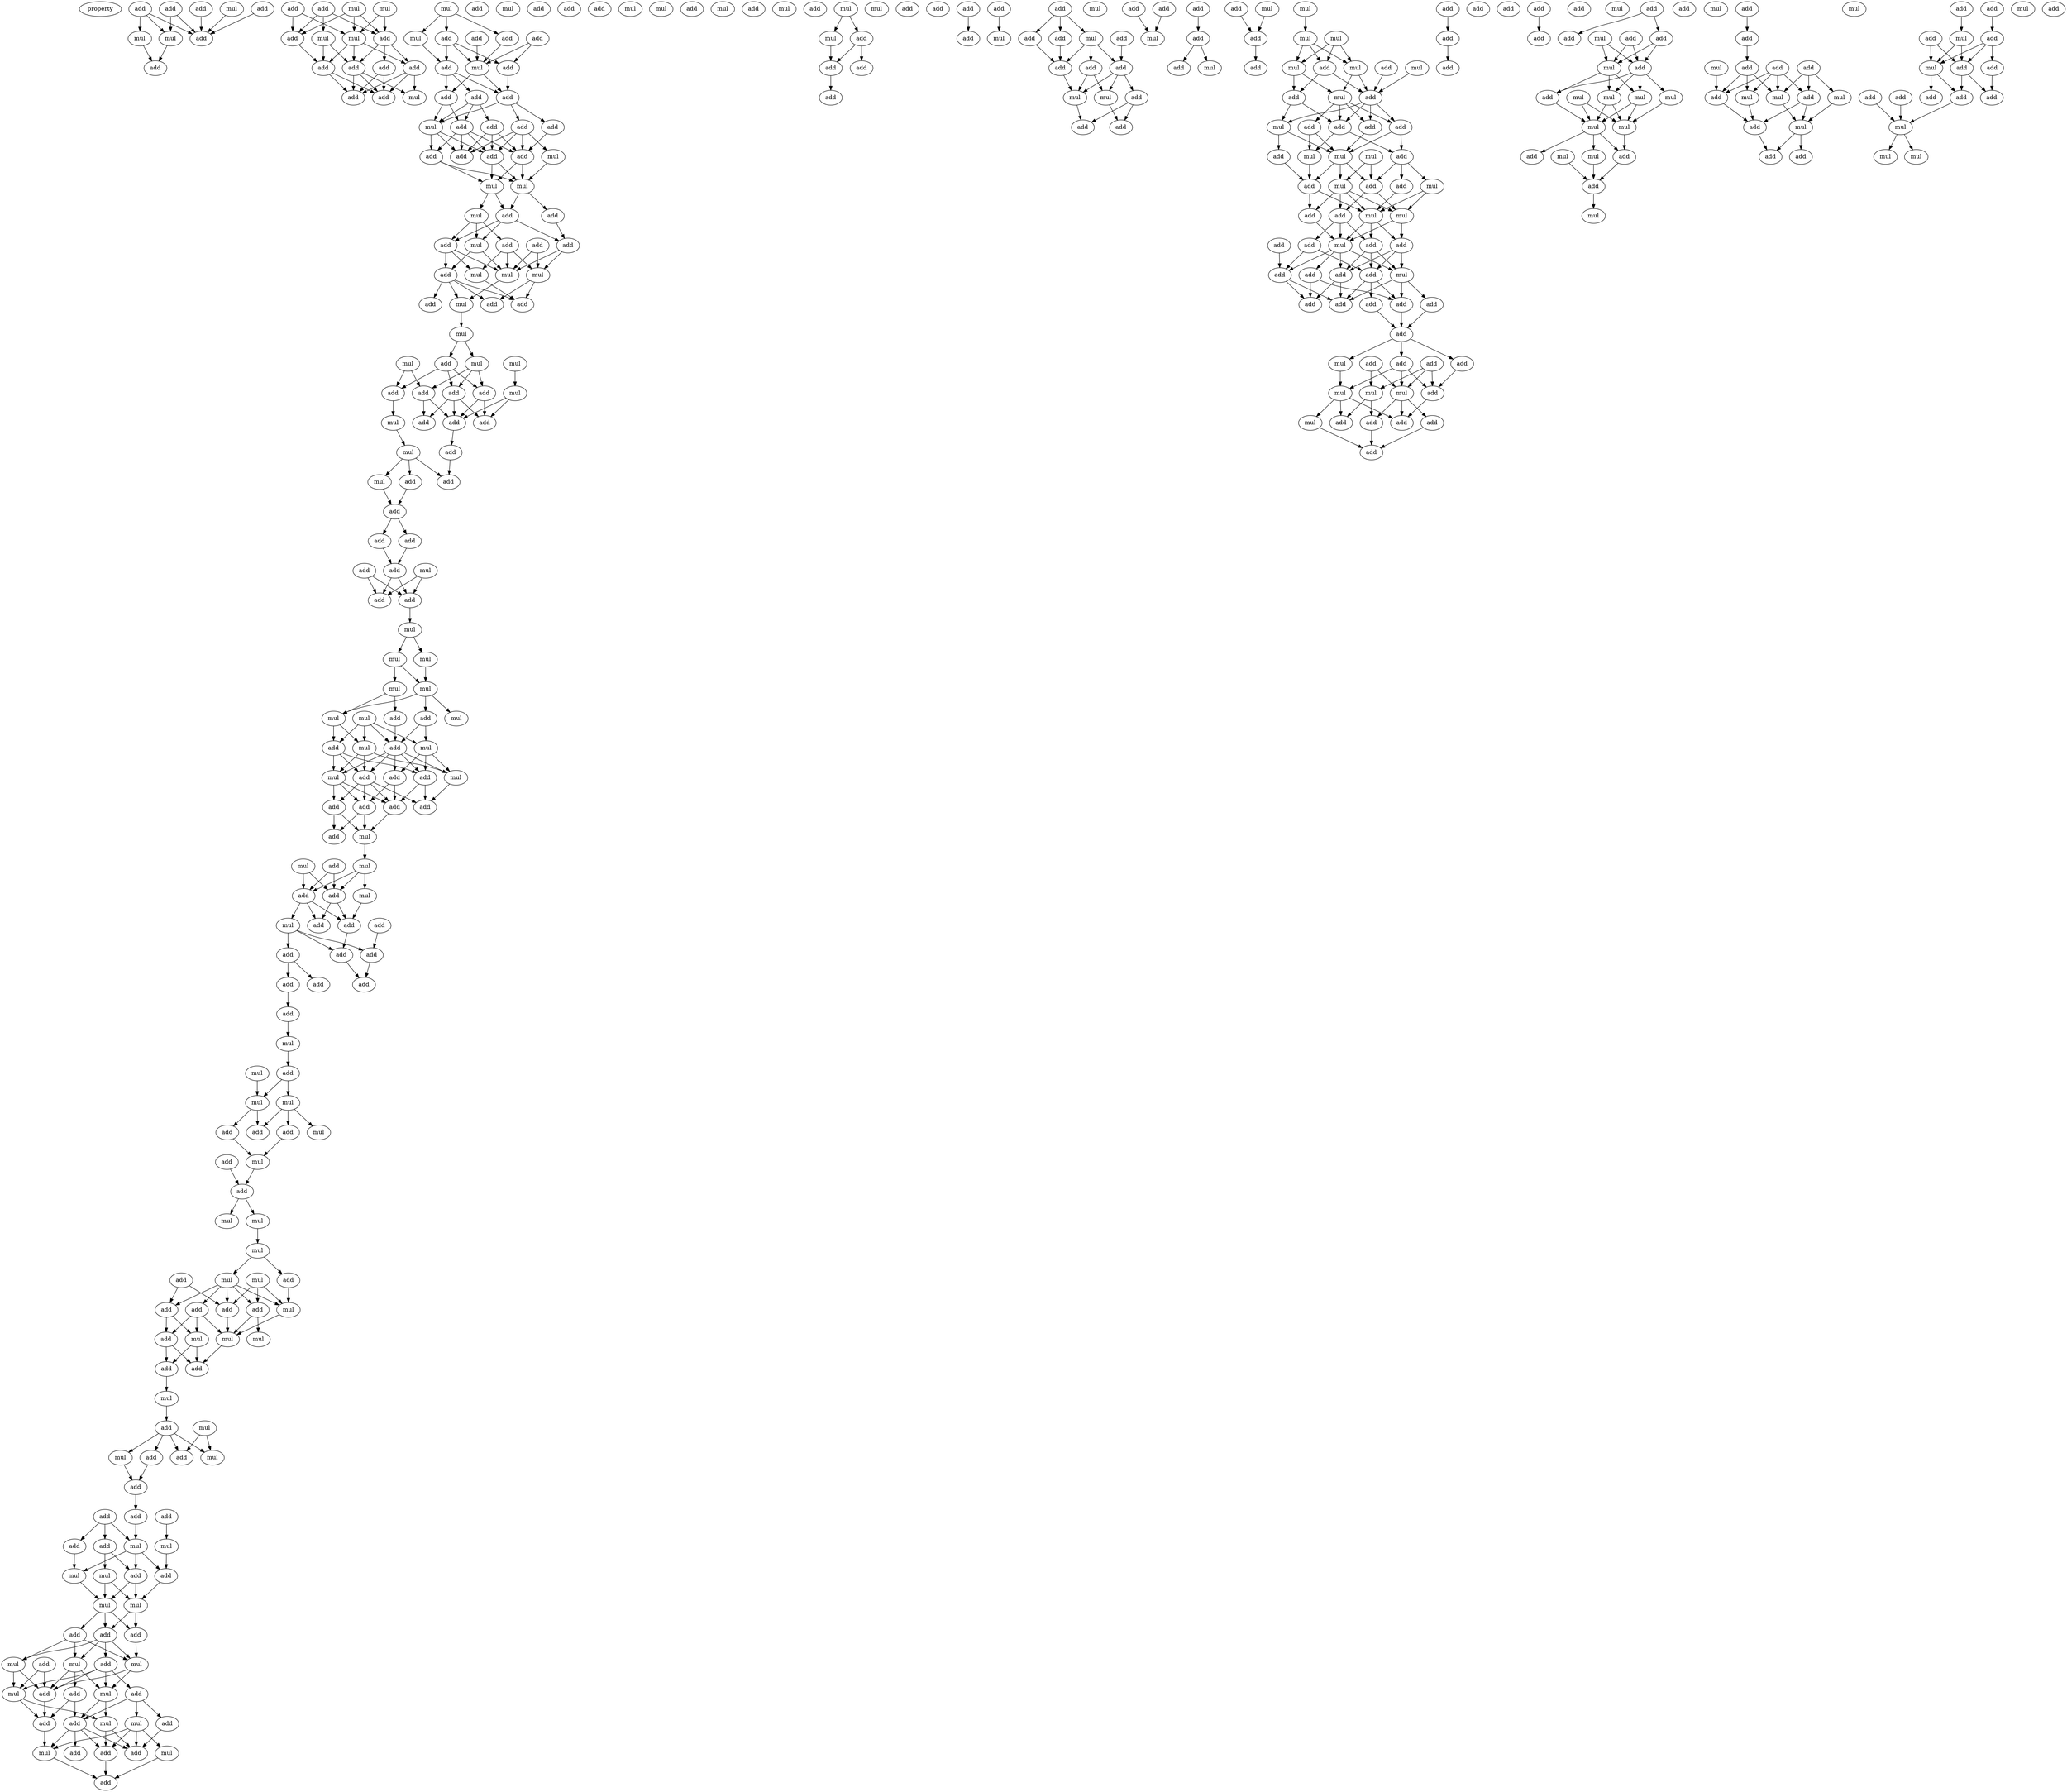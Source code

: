 digraph {
    node [fontcolor=black]
    property [mul=2,lf=1.5]
    0 [ label = add ];
    1 [ label = add ];
    2 [ label = add ];
    3 [ label = mul ];
    4 [ label = add ];
    5 [ label = mul ];
    6 [ label = mul ];
    7 [ label = add ];
    8 [ label = add ];
    9 [ label = add ];
    10 [ label = mul ];
    11 [ label = mul ];
    12 [ label = add ];
    13 [ label = add ];
    14 [ label = mul ];
    15 [ label = mul ];
    16 [ label = add ];
    17 [ label = add ];
    18 [ label = add ];
    19 [ label = add ];
    20 [ label = add ];
    21 [ label = add ];
    22 [ label = mul ];
    23 [ label = add ];
    24 [ label = mul ];
    25 [ label = add ];
    26 [ label = mul ];
    27 [ label = add ];
    28 [ label = add ];
    29 [ label = add ];
    30 [ label = mul ];
    31 [ label = add ];
    32 [ label = add ];
    33 [ label = add ];
    34 [ label = add ];
    35 [ label = add ];
    36 [ label = add ];
    37 [ label = mul ];
    38 [ label = add ];
    39 [ label = add ];
    40 [ label = add ];
    41 [ label = add ];
    42 [ label = mul ];
    43 [ label = add ];
    44 [ label = add ];
    45 [ label = add ];
    46 [ label = mul ];
    47 [ label = mul ];
    48 [ label = add ];
    49 [ label = add ];
    50 [ label = mul ];
    51 [ label = add ];
    52 [ label = add ];
    53 [ label = add ];
    54 [ label = mul ];
    55 [ label = add ];
    56 [ label = mul ];
    57 [ label = add ];
    58 [ label = mul ];
    59 [ label = mul ];
    60 [ label = add ];
    61 [ label = add ];
    62 [ label = add ];
    63 [ label = mul ];
    64 [ label = add ];
    65 [ label = mul ];
    66 [ label = mul ];
    67 [ label = add ];
    68 [ label = mul ];
    69 [ label = mul ];
    70 [ label = mul ];
    71 [ label = add ];
    72 [ label = add ];
    73 [ label = add ];
    74 [ label = add ];
    75 [ label = add ];
    76 [ label = add ];
    77 [ label = add ];
    78 [ label = mul ];
    79 [ label = mul ];
    80 [ label = add ];
    81 [ label = add ];
    82 [ label = add ];
    83 [ label = mul ];
    84 [ label = add ];
    85 [ label = add ];
    86 [ label = add ];
    87 [ label = add ];
    88 [ label = add ];
    89 [ label = mul ];
    90 [ label = mul ];
    91 [ label = add ];
    92 [ label = add ];
    93 [ label = add ];
    94 [ label = mul ];
    95 [ label = mul ];
    96 [ label = mul ];
    97 [ label = mul ];
    98 [ label = mul ];
    99 [ label = mul ];
    100 [ label = add ];
    101 [ label = mul ];
    102 [ label = add ];
    103 [ label = mul ];
    104 [ label = mul ];
    105 [ label = mul ];
    106 [ label = add ];
    107 [ label = add ];
    108 [ label = add ];
    109 [ label = add ];
    110 [ label = mul ];
    111 [ label = add ];
    112 [ label = mul ];
    113 [ label = add ];
    114 [ label = add ];
    115 [ label = add ];
    116 [ label = add ];
    117 [ label = add ];
    118 [ label = mul ];
    119 [ label = add ];
    120 [ label = mul ];
    121 [ label = mul ];
    122 [ label = add ];
    123 [ label = mul ];
    124 [ label = add ];
    125 [ label = add ];
    126 [ label = add ];
    127 [ label = add ];
    128 [ label = mul ];
    129 [ label = add ];
    130 [ label = add ];
    131 [ label = add ];
    132 [ label = add ];
    133 [ label = add ];
    134 [ label = add ];
    135 [ label = add ];
    136 [ label = mul ];
    137 [ label = add ];
    138 [ label = mul ];
    139 [ label = mul ];
    140 [ label = mul ];
    141 [ label = add ];
    142 [ label = add ];
    143 [ label = mul ];
    144 [ label = add ];
    145 [ label = add ];
    146 [ label = mul ];
    147 [ label = add ];
    148 [ label = mul ];
    149 [ label = mul ];
    150 [ label = add ];
    151 [ label = add ];
    152 [ label = mul ];
    153 [ label = mul ];
    154 [ label = mul ];
    155 [ label = add ];
    156 [ label = add ];
    157 [ label = mul ];
    158 [ label = add ];
    159 [ label = add ];
    160 [ label = add ];
    161 [ label = add ];
    162 [ label = add ];
    163 [ label = mul ];
    164 [ label = mul ];
    165 [ label = mul ];
    166 [ label = add ];
    167 [ label = add ];
    168 [ label = mul ];
    169 [ label = mul ];
    170 [ label = add ];
    171 [ label = mul ];
    172 [ label = mul ];
    173 [ label = mul ];
    174 [ label = add ];
    175 [ label = mul ];
    176 [ label = add ];
    177 [ label = add ];
    178 [ label = add ];
    179 [ label = add ];
    180 [ label = add ];
    181 [ label = mul ];
    182 [ label = mul ];
    183 [ label = add ];
    184 [ label = add ];
    185 [ label = mul ];
    186 [ label = add ];
    187 [ label = mul ];
    188 [ label = add ];
    189 [ label = mul ];
    190 [ label = mul ];
    191 [ label = add ];
    192 [ label = add ];
    193 [ label = add ];
    194 [ label = mul ];
    195 [ label = add ];
    196 [ label = add ];
    197 [ label = mul ];
    198 [ label = mul ];
    199 [ label = mul ];
    200 [ label = add ];
    201 [ label = add ];
    202 [ label = add ];
    203 [ label = mul ];
    204 [ label = mul ];
    205 [ label = mul ];
    206 [ label = add ];
    207 [ label = add ];
    208 [ label = add ];
    209 [ label = mul ];
    210 [ label = add ];
    211 [ label = add ];
    212 [ label = mul ];
    213 [ label = add ];
    214 [ label = add ];
    215 [ label = add ];
    216 [ label = mul ];
    217 [ label = add ];
    218 [ label = mul ];
    219 [ label = add ];
    220 [ label = mul ];
    221 [ label = mul ];
    222 [ label = add ];
    223 [ label = mul ];
    224 [ label = add ];
    225 [ label = add ];
    226 [ label = add ];
    227 [ label = add ];
    228 [ label = add ];
    229 [ label = add ];
    230 [ label = add ];
    231 [ label = add ];
    232 [ label = add ];
    233 [ label = add ];
    234 [ label = add ];
    235 [ label = mul ];
    236 [ label = add ];
    237 [ label = mul ];
    238 [ label = add ];
    239 [ label = add ];
    240 [ label = add ];
    241 [ label = mul ];
    242 [ label = add ];
    243 [ label = mul ];
    244 [ label = mul ];
    245 [ label = add ];
    246 [ label = add ];
    247 [ label = add ];
    248 [ label = add ];
    249 [ label = add ];
    250 [ label = mul ];
    251 [ label = add ];
    252 [ label = add ];
    253 [ label = add ];
    254 [ label = mul ];
    255 [ label = mul ];
    256 [ label = add ];
    257 [ label = add ];
    258 [ label = mul ];
    259 [ label = mul ];
    260 [ label = mul ];
    261 [ label = mul ];
    262 [ label = add ];
    263 [ label = mul ];
    264 [ label = add ];
    265 [ label = mul ];
    266 [ label = mul ];
    267 [ label = add ];
    268 [ label = add ];
    269 [ label = add ];
    270 [ label = mul ];
    271 [ label = add ];
    272 [ label = add ];
    273 [ label = add ];
    274 [ label = add ];
    275 [ label = mul ];
    276 [ label = mul ];
    277 [ label = add ];
    278 [ label = mul ];
    279 [ label = add ];
    280 [ label = mul ];
    281 [ label = add ];
    282 [ label = add ];
    283 [ label = mul ];
    284 [ label = mul ];
    285 [ label = add ];
    286 [ label = add ];
    287 [ label = mul ];
    288 [ label = add ];
    289 [ label = mul ];
    290 [ label = add ];
    291 [ label = add ];
    292 [ label = add ];
    293 [ label = add ];
    294 [ label = add ];
    295 [ label = add ];
    296 [ label = mul ];
    297 [ label = add ];
    298 [ label = add ];
    299 [ label = add ];
    300 [ label = add ];
    301 [ label = add ];
    302 [ label = add ];
    303 [ label = add ];
    304 [ label = mul ];
    305 [ label = add ];
    306 [ label = add ];
    307 [ label = add ];
    308 [ label = add ];
    309 [ label = mul ];
    310 [ label = add ];
    311 [ label = mul ];
    312 [ label = mul ];
    313 [ label = add ];
    314 [ label = add ];
    315 [ label = add ];
    316 [ label = mul ];
    317 [ label = add ];
    318 [ label = add ];
    319 [ label = add ];
    320 [ label = add ];
    321 [ label = add ];
    322 [ label = add ];
    323 [ label = add ];
    324 [ label = add ];
    325 [ label = add ];
    326 [ label = add ];
    327 [ label = mul ];
    328 [ label = add ];
    329 [ label = mul ];
    330 [ label = add ];
    331 [ label = add ];
    332 [ label = add ];
    333 [ label = add ];
    334 [ label = mul ];
    335 [ label = add ];
    336 [ label = mul ];
    337 [ label = mul ];
    338 [ label = mul ];
    339 [ label = mul ];
    340 [ label = mul ];
    341 [ label = mul ];
    342 [ label = add ];
    343 [ label = mul ];
    344 [ label = add ];
    345 [ label = mul ];
    346 [ label = add ];
    347 [ label = add ];
    348 [ label = mul ];
    349 [ label = mul ];
    350 [ label = add ];
    351 [ label = mul ];
    352 [ label = add ];
    353 [ label = mul ];
    354 [ label = add ];
    355 [ label = add ];
    356 [ label = add ];
    357 [ label = add ];
    358 [ label = mul ];
    359 [ label = add ];
    360 [ label = mul ];
    361 [ label = mul ];
    362 [ label = add ];
    363 [ label = mul ];
    364 [ label = add ];
    365 [ label = add ];
    366 [ label = add ];
    367 [ label = add ];
    368 [ label = add ];
    369 [ label = mul ];
    370 [ label = add ];
    371 [ label = add ];
    372 [ label = add ];
    373 [ label = mul ];
    374 [ label = add ];
    375 [ label = add ];
    376 [ label = add ];
    377 [ label = add ];
    378 [ label = add ];
    379 [ label = mul ];
    380 [ label = mul ];
    381 [ label = add ];
    382 [ label = mul ];
    383 [ label = mul ];
    0 -> 5 [ name = 0 ];
    0 -> 7 [ name = 1 ];
    1 -> 7 [ name = 2 ];
    2 -> 5 [ name = 3 ];
    2 -> 6 [ name = 4 ];
    2 -> 7 [ name = 5 ];
    3 -> 7 [ name = 6 ];
    4 -> 7 [ name = 7 ];
    5 -> 8 [ name = 8 ];
    6 -> 8 [ name = 9 ];
    9 -> 13 [ name = 10 ];
    9 -> 14 [ name = 11 ];
    10 -> 13 [ name = 12 ];
    10 -> 14 [ name = 13 ];
    10 -> 16 [ name = 14 ];
    11 -> 14 [ name = 15 ];
    11 -> 16 [ name = 16 ];
    12 -> 13 [ name = 17 ];
    12 -> 15 [ name = 18 ];
    12 -> 16 [ name = 19 ];
    13 -> 17 [ name = 20 ];
    14 -> 17 [ name = 21 ];
    14 -> 19 [ name = 22 ];
    14 -> 20 [ name = 23 ];
    15 -> 17 [ name = 24 ];
    15 -> 19 [ name = 25 ];
    16 -> 18 [ name = 26 ];
    16 -> 19 [ name = 27 ];
    16 -> 20 [ name = 28 ];
    17 -> 21 [ name = 29 ];
    17 -> 23 [ name = 30 ];
    18 -> 21 [ name = 31 ];
    18 -> 23 [ name = 32 ];
    19 -> 21 [ name = 33 ];
    19 -> 22 [ name = 34 ];
    19 -> 23 [ name = 35 ];
    20 -> 21 [ name = 36 ];
    20 -> 22 [ name = 37 ];
    20 -> 23 [ name = 38 ];
    24 -> 25 [ name = 39 ];
    24 -> 26 [ name = 40 ];
    24 -> 29 [ name = 41 ];
    25 -> 30 [ name = 42 ];
    26 -> 32 [ name = 43 ];
    27 -> 30 [ name = 44 ];
    28 -> 30 [ name = 45 ];
    28 -> 31 [ name = 46 ];
    29 -> 30 [ name = 47 ];
    29 -> 31 [ name = 48 ];
    29 -> 32 [ name = 49 ];
    30 -> 33 [ name = 50 ];
    30 -> 34 [ name = 51 ];
    31 -> 33 [ name = 52 ];
    32 -> 33 [ name = 53 ];
    32 -> 34 [ name = 54 ];
    32 -> 35 [ name = 55 ];
    33 -> 37 [ name = 56 ];
    33 -> 39 [ name = 57 ];
    33 -> 40 [ name = 58 ];
    34 -> 37 [ name = 59 ];
    34 -> 38 [ name = 60 ];
    35 -> 36 [ name = 61 ];
    35 -> 37 [ name = 62 ];
    35 -> 38 [ name = 63 ];
    36 -> 41 [ name = 64 ];
    36 -> 43 [ name = 65 ];
    36 -> 45 [ name = 66 ];
    37 -> 41 [ name = 67 ];
    37 -> 43 [ name = 68 ];
    37 -> 44 [ name = 69 ];
    38 -> 41 [ name = 70 ];
    38 -> 43 [ name = 71 ];
    38 -> 44 [ name = 72 ];
    38 -> 45 [ name = 73 ];
    39 -> 45 [ name = 74 ];
    40 -> 41 [ name = 75 ];
    40 -> 42 [ name = 76 ];
    40 -> 43 [ name = 77 ];
    40 -> 45 [ name = 78 ];
    41 -> 46 [ name = 79 ];
    41 -> 47 [ name = 80 ];
    42 -> 46 [ name = 81 ];
    44 -> 46 [ name = 82 ];
    44 -> 47 [ name = 83 ];
    45 -> 46 [ name = 84 ];
    45 -> 47 [ name = 85 ];
    46 -> 48 [ name = 86 ];
    46 -> 49 [ name = 87 ];
    47 -> 49 [ name = 88 ];
    47 -> 50 [ name = 89 ];
    48 -> 52 [ name = 90 ];
    49 -> 52 [ name = 91 ];
    49 -> 54 [ name = 92 ];
    49 -> 55 [ name = 93 ];
    50 -> 51 [ name = 94 ];
    50 -> 54 [ name = 95 ];
    50 -> 55 [ name = 96 ];
    51 -> 56 [ name = 97 ];
    51 -> 58 [ name = 98 ];
    51 -> 59 [ name = 99 ];
    52 -> 56 [ name = 100 ];
    52 -> 58 [ name = 101 ];
    53 -> 56 [ name = 102 ];
    53 -> 58 [ name = 103 ];
    54 -> 57 [ name = 104 ];
    54 -> 58 [ name = 105 ];
    55 -> 57 [ name = 106 ];
    55 -> 58 [ name = 107 ];
    55 -> 59 [ name = 108 ];
    56 -> 61 [ name = 109 ];
    56 -> 64 [ name = 110 ];
    57 -> 60 [ name = 111 ];
    57 -> 61 [ name = 112 ];
    57 -> 63 [ name = 113 ];
    57 -> 64 [ name = 114 ];
    58 -> 63 [ name = 115 ];
    59 -> 61 [ name = 116 ];
    63 -> 65 [ name = 117 ];
    65 -> 66 [ name = 118 ];
    65 -> 67 [ name = 119 ];
    66 -> 71 [ name = 120 ];
    66 -> 72 [ name = 121 ];
    66 -> 73 [ name = 122 ];
    67 -> 71 [ name = 123 ];
    67 -> 73 [ name = 124 ];
    67 -> 74 [ name = 125 ];
    68 -> 72 [ name = 126 ];
    68 -> 74 [ name = 127 ];
    69 -> 70 [ name = 128 ];
    70 -> 75 [ name = 129 ];
    70 -> 76 [ name = 130 ];
    71 -> 75 [ name = 131 ];
    71 -> 76 [ name = 132 ];
    72 -> 75 [ name = 133 ];
    72 -> 77 [ name = 134 ];
    73 -> 75 [ name = 135 ];
    73 -> 76 [ name = 136 ];
    73 -> 77 [ name = 137 ];
    74 -> 78 [ name = 138 ];
    75 -> 80 [ name = 139 ];
    78 -> 79 [ name = 140 ];
    79 -> 81 [ name = 141 ];
    79 -> 82 [ name = 142 ];
    79 -> 83 [ name = 143 ];
    80 -> 82 [ name = 144 ];
    81 -> 84 [ name = 145 ];
    83 -> 84 [ name = 146 ];
    84 -> 85 [ name = 147 ];
    84 -> 86 [ name = 148 ];
    85 -> 88 [ name = 149 ];
    86 -> 88 [ name = 150 ];
    87 -> 91 [ name = 151 ];
    87 -> 93 [ name = 152 ];
    88 -> 91 [ name = 153 ];
    88 -> 93 [ name = 154 ];
    89 -> 91 [ name = 155 ];
    89 -> 93 [ name = 156 ];
    93 -> 94 [ name = 157 ];
    94 -> 95 [ name = 158 ];
    94 -> 96 [ name = 159 ];
    95 -> 98 [ name = 160 ];
    96 -> 97 [ name = 161 ];
    96 -> 98 [ name = 162 ];
    97 -> 101 [ name = 163 ];
    97 -> 102 [ name = 164 ];
    98 -> 100 [ name = 165 ];
    98 -> 101 [ name = 166 ];
    98 -> 103 [ name = 167 ];
    99 -> 104 [ name = 168 ];
    99 -> 105 [ name = 169 ];
    99 -> 106 [ name = 170 ];
    99 -> 107 [ name = 171 ];
    100 -> 105 [ name = 172 ];
    100 -> 106 [ name = 173 ];
    101 -> 104 [ name = 174 ];
    101 -> 107 [ name = 175 ];
    102 -> 106 [ name = 176 ];
    104 -> 109 [ name = 177 ];
    104 -> 110 [ name = 178 ];
    104 -> 112 [ name = 179 ];
    105 -> 108 [ name = 180 ];
    105 -> 111 [ name = 181 ];
    105 -> 112 [ name = 182 ];
    106 -> 108 [ name = 183 ];
    106 -> 109 [ name = 184 ];
    106 -> 110 [ name = 185 ];
    106 -> 111 [ name = 186 ];
    106 -> 112 [ name = 187 ];
    107 -> 108 [ name = 188 ];
    107 -> 109 [ name = 189 ];
    107 -> 110 [ name = 190 ];
    108 -> 114 [ name = 191 ];
    108 -> 115 [ name = 192 ];
    109 -> 113 [ name = 193 ];
    109 -> 114 [ name = 194 ];
    109 -> 115 [ name = 195 ];
    109 -> 116 [ name = 196 ];
    110 -> 113 [ name = 197 ];
    110 -> 114 [ name = 198 ];
    110 -> 116 [ name = 199 ];
    111 -> 114 [ name = 200 ];
    111 -> 116 [ name = 201 ];
    112 -> 115 [ name = 202 ];
    113 -> 117 [ name = 203 ];
    113 -> 118 [ name = 204 ];
    114 -> 118 [ name = 205 ];
    116 -> 117 [ name = 206 ];
    116 -> 118 [ name = 207 ];
    118 -> 121 [ name = 208 ];
    119 -> 122 [ name = 209 ];
    119 -> 124 [ name = 210 ];
    120 -> 122 [ name = 211 ];
    120 -> 124 [ name = 212 ];
    121 -> 122 [ name = 213 ];
    121 -> 123 [ name = 214 ];
    121 -> 124 [ name = 215 ];
    122 -> 125 [ name = 216 ];
    122 -> 127 [ name = 217 ];
    123 -> 125 [ name = 218 ];
    124 -> 125 [ name = 219 ];
    124 -> 127 [ name = 220 ];
    124 -> 128 [ name = 221 ];
    125 -> 129 [ name = 222 ];
    126 -> 131 [ name = 223 ];
    128 -> 129 [ name = 224 ];
    128 -> 130 [ name = 225 ];
    128 -> 131 [ name = 226 ];
    129 -> 134 [ name = 227 ];
    130 -> 132 [ name = 228 ];
    130 -> 133 [ name = 229 ];
    131 -> 134 [ name = 230 ];
    132 -> 135 [ name = 231 ];
    135 -> 136 [ name = 232 ];
    136 -> 137 [ name = 233 ];
    137 -> 139 [ name = 234 ];
    137 -> 140 [ name = 235 ];
    138 -> 139 [ name = 236 ];
    139 -> 141 [ name = 237 ];
    139 -> 144 [ name = 238 ];
    140 -> 141 [ name = 239 ];
    140 -> 142 [ name = 240 ];
    140 -> 143 [ name = 241 ];
    142 -> 146 [ name = 242 ];
    144 -> 146 [ name = 243 ];
    145 -> 147 [ name = 244 ];
    146 -> 147 [ name = 245 ];
    147 -> 148 [ name = 246 ];
    147 -> 149 [ name = 247 ];
    149 -> 152 [ name = 248 ];
    152 -> 154 [ name = 249 ];
    152 -> 156 [ name = 250 ];
    153 -> 157 [ name = 251 ];
    153 -> 159 [ name = 252 ];
    153 -> 160 [ name = 253 ];
    154 -> 157 [ name = 254 ];
    154 -> 158 [ name = 255 ];
    154 -> 159 [ name = 256 ];
    154 -> 160 [ name = 257 ];
    154 -> 161 [ name = 258 ];
    155 -> 158 [ name = 259 ];
    155 -> 159 [ name = 260 ];
    156 -> 157 [ name = 261 ];
    157 -> 163 [ name = 262 ];
    158 -> 162 [ name = 263 ];
    158 -> 164 [ name = 264 ];
    159 -> 163 [ name = 265 ];
    160 -> 163 [ name = 266 ];
    160 -> 165 [ name = 267 ];
    161 -> 162 [ name = 268 ];
    161 -> 163 [ name = 269 ];
    161 -> 164 [ name = 270 ];
    162 -> 166 [ name = 271 ];
    162 -> 167 [ name = 272 ];
    163 -> 166 [ name = 273 ];
    164 -> 166 [ name = 274 ];
    164 -> 167 [ name = 275 ];
    167 -> 168 [ name = 276 ];
    168 -> 170 [ name = 277 ];
    170 -> 172 [ name = 278 ];
    170 -> 174 [ name = 279 ];
    170 -> 175 [ name = 280 ];
    170 -> 176 [ name = 281 ];
    171 -> 174 [ name = 282 ];
    171 -> 175 [ name = 283 ];
    172 -> 177 [ name = 284 ];
    176 -> 177 [ name = 285 ];
    177 -> 179 [ name = 286 ];
    178 -> 182 [ name = 287 ];
    178 -> 183 [ name = 288 ];
    178 -> 184 [ name = 289 ];
    179 -> 182 [ name = 290 ];
    180 -> 181 [ name = 291 ];
    181 -> 188 [ name = 292 ];
    182 -> 186 [ name = 293 ];
    182 -> 187 [ name = 294 ];
    182 -> 188 [ name = 295 ];
    183 -> 185 [ name = 296 ];
    183 -> 186 [ name = 297 ];
    184 -> 187 [ name = 298 ];
    185 -> 189 [ name = 299 ];
    185 -> 190 [ name = 300 ];
    186 -> 189 [ name = 301 ];
    186 -> 190 [ name = 302 ];
    187 -> 189 [ name = 303 ];
    188 -> 190 [ name = 304 ];
    189 -> 191 [ name = 305 ];
    189 -> 192 [ name = 306 ];
    189 -> 193 [ name = 307 ];
    190 -> 191 [ name = 308 ];
    190 -> 192 [ name = 309 ];
    191 -> 194 [ name = 310 ];
    191 -> 196 [ name = 311 ];
    191 -> 197 [ name = 312 ];
    191 -> 198 [ name = 313 ];
    192 -> 198 [ name = 314 ];
    193 -> 194 [ name = 315 ];
    193 -> 197 [ name = 316 ];
    193 -> 198 [ name = 317 ];
    194 -> 199 [ name = 318 ];
    194 -> 202 [ name = 319 ];
    195 -> 199 [ name = 320 ];
    195 -> 202 [ name = 321 ];
    196 -> 199 [ name = 322 ];
    196 -> 200 [ name = 323 ];
    196 -> 202 [ name = 324 ];
    196 -> 203 [ name = 325 ];
    197 -> 201 [ name = 326 ];
    197 -> 202 [ name = 327 ];
    197 -> 203 [ name = 328 ];
    198 -> 202 [ name = 329 ];
    198 -> 203 [ name = 330 ];
    199 -> 204 [ name = 331 ];
    199 -> 208 [ name = 332 ];
    200 -> 205 [ name = 333 ];
    200 -> 206 [ name = 334 ];
    200 -> 207 [ name = 335 ];
    201 -> 206 [ name = 336 ];
    201 -> 208 [ name = 337 ];
    202 -> 208 [ name = 338 ];
    203 -> 204 [ name = 339 ];
    203 -> 206 [ name = 340 ];
    204 -> 210 [ name = 341 ];
    204 -> 211 [ name = 342 ];
    205 -> 209 [ name = 343 ];
    205 -> 210 [ name = 344 ];
    205 -> 211 [ name = 345 ];
    205 -> 212 [ name = 346 ];
    206 -> 209 [ name = 347 ];
    206 -> 210 [ name = 348 ];
    206 -> 211 [ name = 349 ];
    206 -> 213 [ name = 350 ];
    207 -> 210 [ name = 351 ];
    208 -> 209 [ name = 352 ];
    209 -> 214 [ name = 353 ];
    211 -> 214 [ name = 354 ];
    212 -> 214 [ name = 355 ];
    220 -> 221 [ name = 356 ];
    220 -> 222 [ name = 357 ];
    221 -> 225 [ name = 358 ];
    222 -> 224 [ name = 359 ];
    222 -> 225 [ name = 360 ];
    225 -> 226 [ name = 361 ];
    229 -> 230 [ name = 362 ];
    231 -> 235 [ name = 363 ];
    232 -> 233 [ name = 364 ];
    232 -> 234 [ name = 365 ];
    232 -> 237 [ name = 366 ];
    233 -> 238 [ name = 367 ];
    234 -> 238 [ name = 368 ];
    236 -> 240 [ name = 369 ];
    237 -> 238 [ name = 370 ];
    237 -> 239 [ name = 371 ];
    237 -> 240 [ name = 372 ];
    238 -> 244 [ name = 373 ];
    239 -> 241 [ name = 374 ];
    239 -> 244 [ name = 375 ];
    240 -> 241 [ name = 376 ];
    240 -> 242 [ name = 377 ];
    240 -> 244 [ name = 378 ];
    241 -> 245 [ name = 379 ];
    242 -> 245 [ name = 380 ];
    242 -> 246 [ name = 381 ];
    244 -> 246 [ name = 382 ];
    247 -> 250 [ name = 383 ];
    248 -> 250 [ name = 384 ];
    249 -> 251 [ name = 385 ];
    251 -> 253 [ name = 386 ];
    251 -> 254 [ name = 387 ];
    252 -> 256 [ name = 388 ];
    255 -> 256 [ name = 389 ];
    256 -> 257 [ name = 390 ];
    258 -> 259 [ name = 391 ];
    259 -> 261 [ name = 392 ];
    259 -> 262 [ name = 393 ];
    259 -> 265 [ name = 394 ];
    260 -> 261 [ name = 395 ];
    260 -> 262 [ name = 396 ];
    260 -> 265 [ name = 397 ];
    261 -> 266 [ name = 398 ];
    261 -> 267 [ name = 399 ];
    262 -> 267 [ name = 400 ];
    262 -> 268 [ name = 401 ];
    263 -> 268 [ name = 402 ];
    264 -> 268 [ name = 403 ];
    265 -> 266 [ name = 404 ];
    265 -> 268 [ name = 405 ];
    266 -> 269 [ name = 406 ];
    266 -> 271 [ name = 407 ];
    266 -> 272 [ name = 408 ];
    266 -> 273 [ name = 409 ];
    267 -> 270 [ name = 410 ];
    267 -> 273 [ name = 411 ];
    268 -> 269 [ name = 412 ];
    268 -> 270 [ name = 413 ];
    268 -> 272 [ name = 414 ];
    268 -> 273 [ name = 415 ];
    269 -> 274 [ name = 416 ];
    269 -> 275 [ name = 417 ];
    270 -> 275 [ name = 418 ];
    270 -> 277 [ name = 419 ];
    271 -> 275 [ name = 420 ];
    271 -> 276 [ name = 421 ];
    272 -> 275 [ name = 422 ];
    273 -> 274 [ name = 423 ];
    273 -> 276 [ name = 424 ];
    274 -> 279 [ name = 425 ];
    274 -> 280 [ name = 426 ];
    274 -> 282 [ name = 427 ];
    275 -> 281 [ name = 428 ];
    275 -> 282 [ name = 429 ];
    275 -> 283 [ name = 430 ];
    276 -> 281 [ name = 431 ];
    277 -> 281 [ name = 432 ];
    278 -> 282 [ name = 433 ];
    278 -> 283 [ name = 434 ];
    279 -> 284 [ name = 435 ];
    280 -> 284 [ name = 436 ];
    280 -> 287 [ name = 437 ];
    281 -> 284 [ name = 438 ];
    281 -> 286 [ name = 439 ];
    282 -> 285 [ name = 440 ];
    282 -> 287 [ name = 441 ];
    283 -> 284 [ name = 442 ];
    283 -> 285 [ name = 443 ];
    283 -> 286 [ name = 444 ];
    283 -> 287 [ name = 445 ];
    284 -> 288 [ name = 446 ];
    284 -> 289 [ name = 447 ];
    284 -> 290 [ name = 448 ];
    285 -> 289 [ name = 449 ];
    285 -> 290 [ name = 450 ];
    285 -> 291 [ name = 451 ];
    286 -> 289 [ name = 452 ];
    287 -> 288 [ name = 453 ];
    287 -> 289 [ name = 454 ];
    288 -> 294 [ name = 455 ];
    288 -> 296 [ name = 456 ];
    288 -> 297 [ name = 457 ];
    289 -> 293 [ name = 458 ];
    289 -> 294 [ name = 459 ];
    289 -> 295 [ name = 460 ];
    289 -> 296 [ name = 461 ];
    290 -> 294 [ name = 462 ];
    290 -> 296 [ name = 463 ];
    290 -> 297 [ name = 464 ];
    291 -> 295 [ name = 465 ];
    291 -> 297 [ name = 466 ];
    292 -> 295 [ name = 467 ];
    293 -> 299 [ name = 468 ];
    293 -> 302 [ name = 469 ];
    294 -> 300 [ name = 470 ];
    294 -> 302 [ name = 471 ];
    295 -> 300 [ name = 472 ];
    295 -> 302 [ name = 473 ];
    296 -> 299 [ name = 474 ];
    296 -> 300 [ name = 475 ];
    296 -> 301 [ name = 476 ];
    297 -> 298 [ name = 477 ];
    297 -> 299 [ name = 478 ];
    297 -> 300 [ name = 479 ];
    298 -> 303 [ name = 480 ];
    299 -> 303 [ name = 481 ];
    301 -> 303 [ name = 482 ];
    303 -> 304 [ name = 483 ];
    303 -> 305 [ name = 484 ];
    303 -> 308 [ name = 485 ];
    304 -> 312 [ name = 486 ];
    305 -> 310 [ name = 487 ];
    306 -> 309 [ name = 488 ];
    306 -> 311 [ name = 489 ];
    307 -> 309 [ name = 490 ];
    307 -> 310 [ name = 491 ];
    307 -> 311 [ name = 492 ];
    308 -> 309 [ name = 493 ];
    308 -> 310 [ name = 494 ];
    308 -> 312 [ name = 495 ];
    309 -> 314 [ name = 496 ];
    309 -> 315 [ name = 497 ];
    309 -> 317 [ name = 498 ];
    310 -> 317 [ name = 499 ];
    311 -> 313 [ name = 500 ];
    311 -> 314 [ name = 501 ];
    312 -> 313 [ name = 502 ];
    312 -> 316 [ name = 503 ];
    312 -> 317 [ name = 504 ];
    314 -> 318 [ name = 505 ];
    315 -> 318 [ name = 506 ];
    316 -> 318 [ name = 507 ];
    319 -> 322 [ name = 508 ];
    322 -> 323 [ name = 509 ];
    324 -> 325 [ name = 510 ];
    328 -> 331 [ name = 511 ];
    328 -> 332 [ name = 512 ];
    329 -> 333 [ name = 513 ];
    329 -> 334 [ name = 514 ];
    330 -> 333 [ name = 515 ];
    330 -> 334 [ name = 516 ];
    332 -> 333 [ name = 517 ];
    332 -> 334 [ name = 518 ];
    333 -> 335 [ name = 519 ];
    333 -> 336 [ name = 520 ];
    333 -> 337 [ name = 521 ];
    333 -> 339 [ name = 522 ];
    334 -> 335 [ name = 523 ];
    334 -> 336 [ name = 524 ];
    334 -> 339 [ name = 525 ];
    335 -> 341 [ name = 526 ];
    336 -> 340 [ name = 527 ];
    336 -> 341 [ name = 528 ];
    337 -> 340 [ name = 529 ];
    338 -> 340 [ name = 530 ];
    338 -> 341 [ name = 531 ];
    339 -> 340 [ name = 532 ];
    339 -> 341 [ name = 533 ];
    340 -> 342 [ name = 534 ];
    341 -> 342 [ name = 535 ];
    341 -> 344 [ name = 536 ];
    341 -> 345 [ name = 537 ];
    342 -> 347 [ name = 538 ];
    343 -> 347 [ name = 539 ];
    345 -> 347 [ name = 540 ];
    347 -> 349 [ name = 541 ];
    350 -> 352 [ name = 542 ];
    352 -> 354 [ name = 543 ];
    353 -> 357 [ name = 544 ];
    354 -> 357 [ name = 545 ];
    354 -> 358 [ name = 546 ];
    354 -> 360 [ name = 547 ];
    355 -> 358 [ name = 548 ];
    355 -> 359 [ name = 549 ];
    355 -> 361 [ name = 550 ];
    356 -> 357 [ name = 551 ];
    356 -> 358 [ name = 552 ];
    356 -> 359 [ name = 553 ];
    356 -> 360 [ name = 554 ];
    357 -> 362 [ name = 555 ];
    358 -> 363 [ name = 556 ];
    359 -> 362 [ name = 557 ];
    359 -> 363 [ name = 558 ];
    360 -> 362 [ name = 559 ];
    361 -> 363 [ name = 560 ];
    362 -> 364 [ name = 561 ];
    363 -> 364 [ name = 562 ];
    363 -> 365 [ name = 563 ];
    366 -> 370 [ name = 564 ];
    367 -> 369 [ name = 565 ];
    368 -> 371 [ name = 566 ];
    368 -> 373 [ name = 567 ];
    369 -> 371 [ name = 568 ];
    369 -> 373 [ name = 569 ];
    370 -> 371 [ name = 570 ];
    370 -> 372 [ name = 571 ];
    370 -> 373 [ name = 572 ];
    371 -> 376 [ name = 573 ];
    371 -> 378 [ name = 574 ];
    372 -> 376 [ name = 575 ];
    373 -> 374 [ name = 576 ];
    373 -> 378 [ name = 577 ];
    375 -> 379 [ name = 578 ];
    377 -> 379 [ name = 579 ];
    378 -> 379 [ name = 580 ];
    379 -> 382 [ name = 581 ];
    379 -> 383 [ name = 582 ];
}
